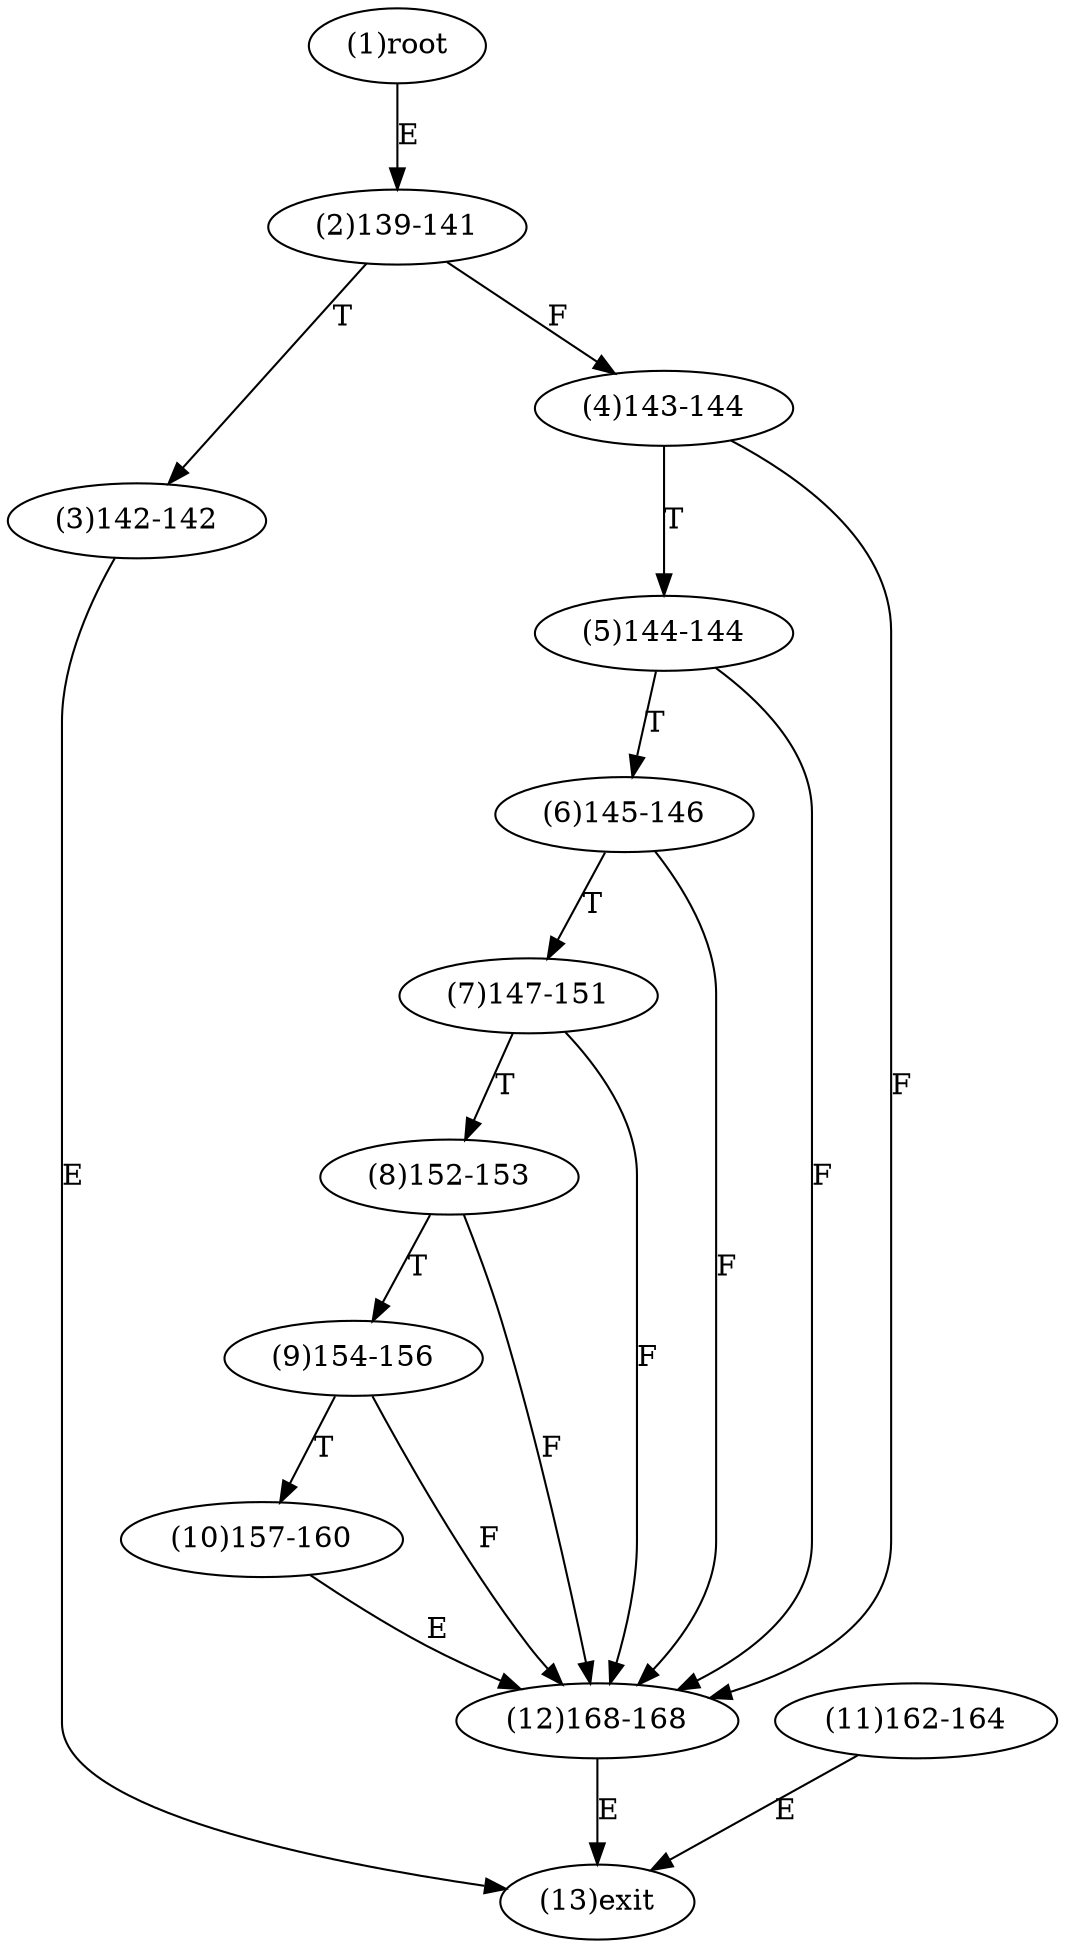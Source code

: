 digraph "" { 
1[ label="(1)root"];
2[ label="(2)139-141"];
3[ label="(3)142-142"];
4[ label="(4)143-144"];
5[ label="(5)144-144"];
6[ label="(6)145-146"];
7[ label="(7)147-151"];
8[ label="(8)152-153"];
9[ label="(9)154-156"];
10[ label="(10)157-160"];
11[ label="(11)162-164"];
12[ label="(12)168-168"];
13[ label="(13)exit"];
1->2[ label="E"];
2->4[ label="F"];
2->3[ label="T"];
3->13[ label="E"];
4->12[ label="F"];
4->5[ label="T"];
5->12[ label="F"];
5->6[ label="T"];
6->12[ label="F"];
6->7[ label="T"];
7->12[ label="F"];
7->8[ label="T"];
8->12[ label="F"];
8->9[ label="T"];
9->12[ label="F"];
9->10[ label="T"];
10->12[ label="E"];
11->13[ label="E"];
12->13[ label="E"];
}